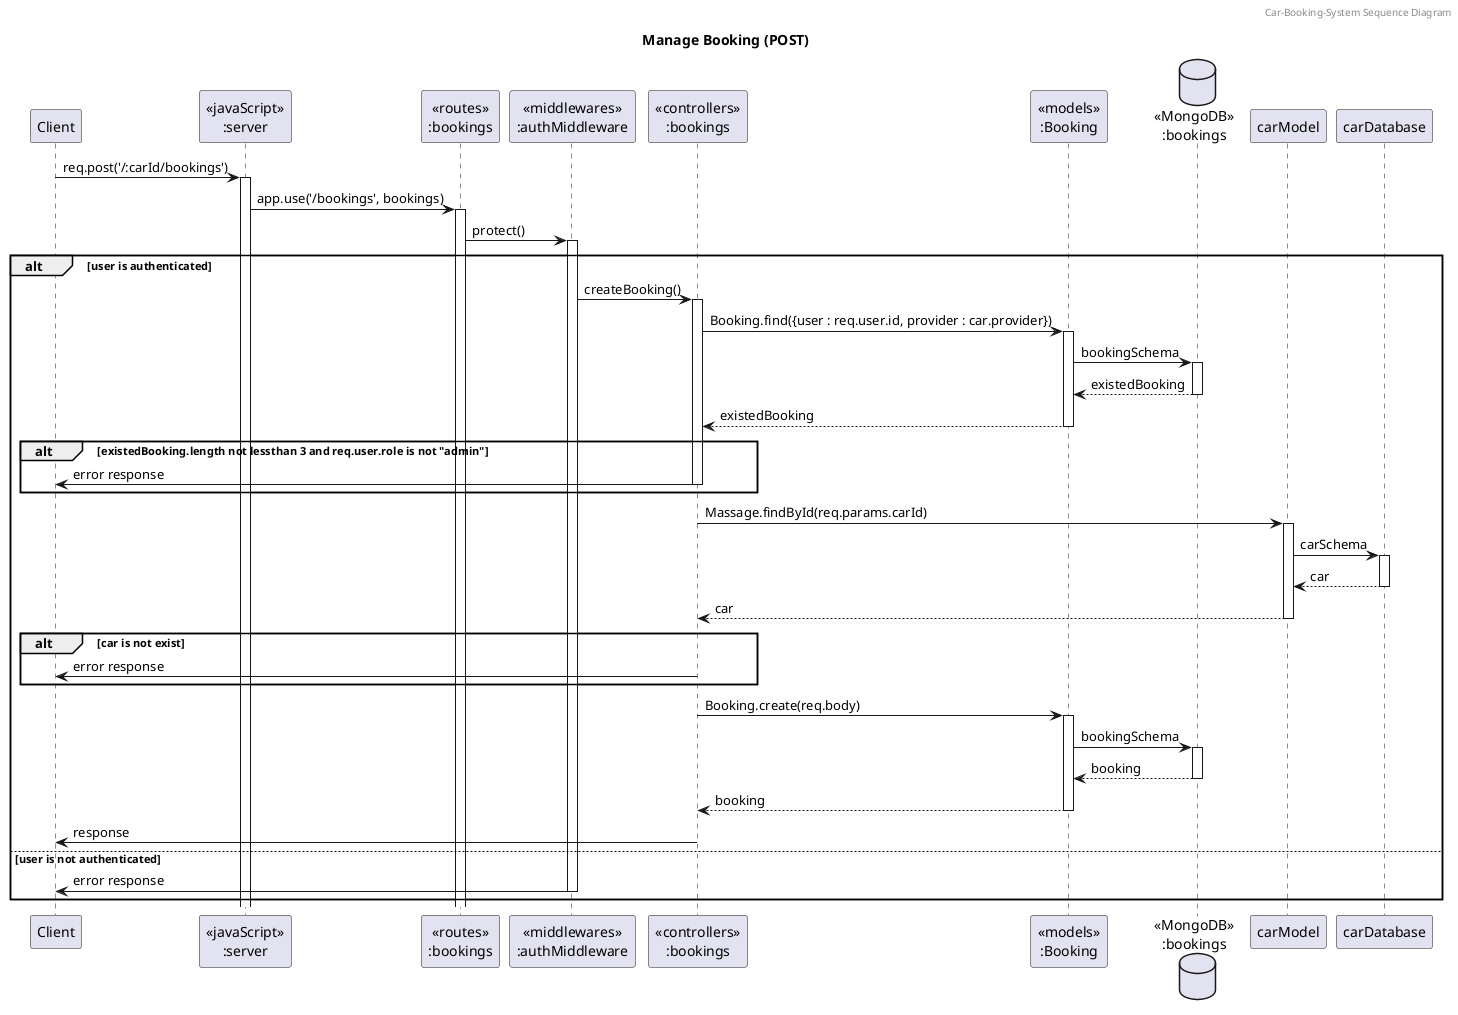 @startuml Manage Booking (POST)

header Car-Booking-System Sequence Diagram
title "Manage Booking (POST)"

participant "Client" as client
participant "<<javaScript>>\n:server" as server
participant "<<routes>>\n:bookings" as bookingRouter
participant "<<middlewares>>\n:authMiddleware" as authMiddleware
participant "<<controllers>>\n:bookings" as bookingController
participant "<<models>>\n:Booking" as bookingModel
database "<<MongoDB>>\n:bookings" as bookingDatabase

client -> server ++: req.post('/:carId/bookings')
server -> bookingRouter ++: app.use('/bookings', bookings)
bookingRouter -> authMiddleware ++: protect()
alt user is authenticated
    authMiddleware -> bookingController ++: createBooking()
    bookingController -> bookingModel ++: Booking.find({user : req.user.id, provider : car.provider})
    bookingModel -> bookingDatabase ++: bookingSchema
    bookingDatabase --> bookingModel --: existedBooking
    bookingController <-- bookingModel --: existedBooking
    alt existedBooking.length not lessthan 3 and req.user.role is not "admin"
        bookingController -> client --: error response
    end
    bookingController -> carModel ++: Massage.findById(req.params.carId)
    carModel -> carDatabase ++: carSchema
    carDatabase --> carModel --: car
    bookingController <-- carModel --: car
    alt car is not exist
        bookingController -> client --: error response
    end
    bookingController -> bookingModel ++: Booking.create(req.body)
    bookingModel -> bookingDatabase ++: bookingSchema
    bookingDatabase --> bookingModel --: booking
    bookingController <-- bookingModel --: booking
    bookingController -> client --: response
else user is not authenticated
    authMiddleware -> client --: error response
end

@enduml